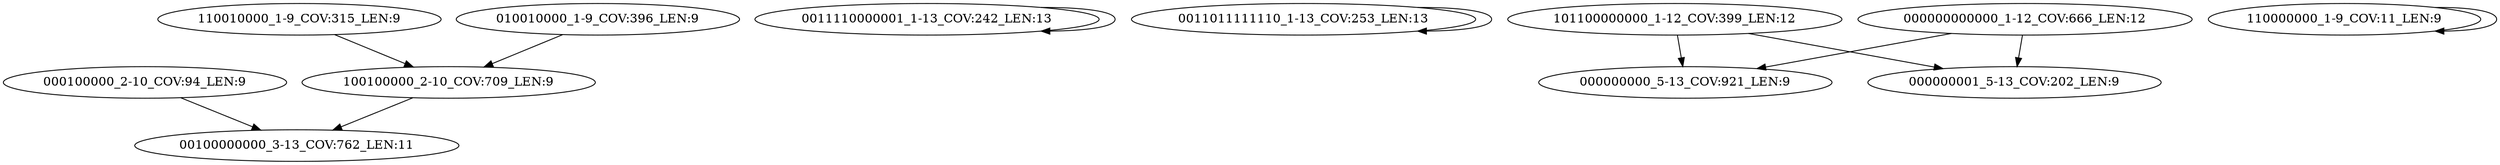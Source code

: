 digraph G {
    "100100000_2-10_COV:709_LEN:9" -> "00100000000_3-13_COV:762_LEN:11";
    "000100000_2-10_COV:94_LEN:9" -> "00100000000_3-13_COV:762_LEN:11";
    "0011110000001_1-13_COV:242_LEN:13" -> "0011110000001_1-13_COV:242_LEN:13";
    "0011011111110_1-13_COV:253_LEN:13" -> "0011011111110_1-13_COV:253_LEN:13";
    "110010000_1-9_COV:315_LEN:9" -> "100100000_2-10_COV:709_LEN:9";
    "101100000000_1-12_COV:399_LEN:12" -> "000000000_5-13_COV:921_LEN:9";
    "101100000000_1-12_COV:399_LEN:12" -> "000000001_5-13_COV:202_LEN:9";
    "010010000_1-9_COV:396_LEN:9" -> "100100000_2-10_COV:709_LEN:9";
    "110000000_1-9_COV:11_LEN:9" -> "110000000_1-9_COV:11_LEN:9";
    "000000000000_1-12_COV:666_LEN:12" -> "000000000_5-13_COV:921_LEN:9";
    "000000000000_1-12_COV:666_LEN:12" -> "000000001_5-13_COV:202_LEN:9";
}

